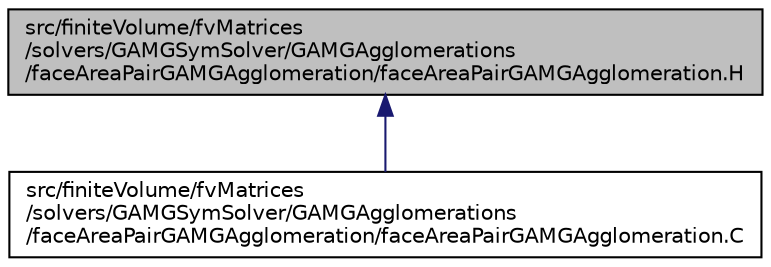 digraph "src/finiteVolume/fvMatrices/solvers/GAMGSymSolver/GAMGAgglomerations/faceAreaPairGAMGAgglomeration/faceAreaPairGAMGAgglomeration.H"
{
  bgcolor="transparent";
  edge [fontname="Helvetica",fontsize="10",labelfontname="Helvetica",labelfontsize="10"];
  node [fontname="Helvetica",fontsize="10",shape=record];
  Node1 [label="src/finiteVolume/fvMatrices\l/solvers/GAMGSymSolver/GAMGAgglomerations\l/faceAreaPairGAMGAgglomeration/faceAreaPairGAMGAgglomeration.H",height=0.2,width=0.4,color="black", fillcolor="grey75", style="filled", fontcolor="black"];
  Node1 -> Node2 [dir="back",color="midnightblue",fontsize="10",style="solid",fontname="Helvetica"];
  Node2 [label="src/finiteVolume/fvMatrices\l/solvers/GAMGSymSolver/GAMGAgglomerations\l/faceAreaPairGAMGAgglomeration/faceAreaPairGAMGAgglomeration.C",height=0.2,width=0.4,color="black",URL="$a05820.html"];
}
